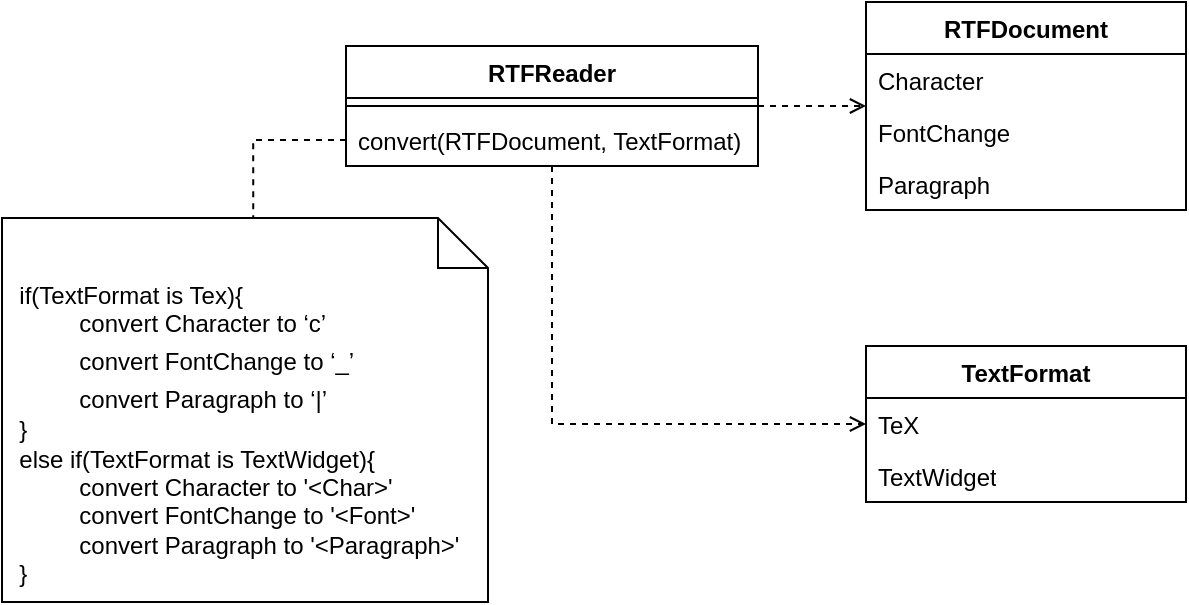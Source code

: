 <mxfile version="21.2.9" type="github" pages="2">
  <diagram name="initialDesign" id="O0G_r-xcLkvV23Vq3-Iy">
    <mxGraphModel dx="1050" dy="582" grid="0" gridSize="10" guides="1" tooltips="1" connect="1" arrows="1" fold="1" page="1" pageScale="1" pageWidth="850" pageHeight="1100" math="0" shadow="0">
      <root>
        <mxCell id="0" />
        <mxCell id="1" parent="0" />
        <mxCell id="eTXyXN_FoYmH8r40J368-11" style="edgeStyle=orthogonalEdgeStyle;rounded=0;orthogonalLoop=1;jettySize=auto;html=1;exitX=1;exitY=0.5;exitDx=0;exitDy=0;entryX=0;entryY=0.5;entryDx=0;entryDy=0;dashed=1;endArrow=open;endFill=0;" edge="1" parent="1" source="eTXyXN_FoYmH8r40J368-1" target="eTXyXN_FoYmH8r40J368-5">
          <mxGeometry relative="1" as="geometry" />
        </mxCell>
        <mxCell id="eTXyXN_FoYmH8r40J368-20" style="edgeStyle=orthogonalEdgeStyle;rounded=0;orthogonalLoop=1;jettySize=auto;html=1;exitX=0.5;exitY=1;exitDx=0;exitDy=0;entryX=0;entryY=0.5;entryDx=0;entryDy=0;dashed=1;endArrow=open;endFill=0;" edge="1" parent="1" source="eTXyXN_FoYmH8r40J368-1" target="eTXyXN_FoYmH8r40J368-12">
          <mxGeometry relative="1" as="geometry" />
        </mxCell>
        <mxCell id="eTXyXN_FoYmH8r40J368-22" style="edgeStyle=orthogonalEdgeStyle;rounded=0;orthogonalLoop=1;jettySize=auto;html=1;exitX=0;exitY=0.5;exitDx=0;exitDy=0;dashed=1;endArrow=none;endFill=0;entryX=0.517;entryY=0.023;entryDx=0;entryDy=0;entryPerimeter=0;" edge="1" parent="1" source="eTXyXN_FoYmH8r40J368-4" target="eTXyXN_FoYmH8r40J368-21">
          <mxGeometry relative="1" as="geometry">
            <mxPoint x="129" y="220" as="targetPoint" />
          </mxGeometry>
        </mxCell>
        <mxCell id="eTXyXN_FoYmH8r40J368-1" value="RTFReader" style="swimlane;fontStyle=1;align=center;verticalAlign=top;childLayout=stackLayout;horizontal=1;startSize=26;horizontalStack=0;resizeParent=1;resizeParentMax=0;resizeLast=0;collapsible=1;marginBottom=0;whiteSpace=wrap;html=1;" vertex="1" parent="1">
          <mxGeometry x="221" y="143" width="206" height="60" as="geometry">
            <mxRectangle x="261" y="143" width="100" height="30" as="alternateBounds" />
          </mxGeometry>
        </mxCell>
        <mxCell id="eTXyXN_FoYmH8r40J368-3" value="" style="line;strokeWidth=1;fillColor=none;align=left;verticalAlign=middle;spacingTop=-1;spacingLeft=3;spacingRight=3;rotatable=0;labelPosition=right;points=[];portConstraint=eastwest;strokeColor=inherit;" vertex="1" parent="eTXyXN_FoYmH8r40J368-1">
          <mxGeometry y="26" width="206" height="8" as="geometry" />
        </mxCell>
        <mxCell id="eTXyXN_FoYmH8r40J368-4" value="convert(RTFDocument, TextFormat)" style="text;strokeColor=none;fillColor=none;align=left;verticalAlign=top;spacingLeft=4;spacingRight=4;overflow=hidden;rotatable=0;points=[[0,0.5],[1,0.5]];portConstraint=eastwest;whiteSpace=wrap;html=1;" vertex="1" parent="eTXyXN_FoYmH8r40J368-1">
          <mxGeometry y="34" width="206" height="26" as="geometry" />
        </mxCell>
        <mxCell id="eTXyXN_FoYmH8r40J368-5" value="RTFDocument" style="swimlane;fontStyle=1;align=center;verticalAlign=top;childLayout=stackLayout;horizontal=1;startSize=26;horizontalStack=0;resizeParent=1;resizeParentMax=0;resizeLast=0;collapsible=1;marginBottom=0;whiteSpace=wrap;html=1;" vertex="1" parent="1">
          <mxGeometry x="481" y="121" width="160" height="104" as="geometry">
            <mxRectangle x="370" y="165" width="120" height="30" as="alternateBounds" />
          </mxGeometry>
        </mxCell>
        <mxCell id="eTXyXN_FoYmH8r40J368-6" value="Character" style="text;strokeColor=none;fillColor=none;align=left;verticalAlign=top;spacingLeft=4;spacingRight=4;overflow=hidden;rotatable=0;points=[[0,0.5],[1,0.5]];portConstraint=eastwest;whiteSpace=wrap;html=1;" vertex="1" parent="eTXyXN_FoYmH8r40J368-5">
          <mxGeometry y="26" width="160" height="26" as="geometry" />
        </mxCell>
        <mxCell id="eTXyXN_FoYmH8r40J368-9" value="FontChange" style="text;strokeColor=none;fillColor=none;align=left;verticalAlign=top;spacingLeft=4;spacingRight=4;overflow=hidden;rotatable=0;points=[[0,0.5],[1,0.5]];portConstraint=eastwest;whiteSpace=wrap;html=1;" vertex="1" parent="eTXyXN_FoYmH8r40J368-5">
          <mxGeometry y="52" width="160" height="26" as="geometry" />
        </mxCell>
        <mxCell id="eTXyXN_FoYmH8r40J368-10" value="Paragraph" style="text;strokeColor=none;fillColor=none;align=left;verticalAlign=top;spacingLeft=4;spacingRight=4;overflow=hidden;rotatable=0;points=[[0,0.5],[1,0.5]];portConstraint=eastwest;whiteSpace=wrap;html=1;" vertex="1" parent="eTXyXN_FoYmH8r40J368-5">
          <mxGeometry y="78" width="160" height="26" as="geometry" />
        </mxCell>
        <mxCell id="eTXyXN_FoYmH8r40J368-12" value="TextFormat" style="swimlane;fontStyle=1;align=center;verticalAlign=top;childLayout=stackLayout;horizontal=1;startSize=26;horizontalStack=0;resizeParent=1;resizeParentMax=0;resizeLast=0;collapsible=1;marginBottom=0;whiteSpace=wrap;html=1;" vertex="1" parent="1">
          <mxGeometry x="481" y="293" width="160" height="78" as="geometry">
            <mxRectangle x="370" y="300" width="120" height="30" as="alternateBounds" />
          </mxGeometry>
        </mxCell>
        <mxCell id="eTXyXN_FoYmH8r40J368-13" value="TeX" style="text;strokeColor=none;fillColor=none;align=left;verticalAlign=top;spacingLeft=4;spacingRight=4;overflow=hidden;rotatable=0;points=[[0,0.5],[1,0.5]];portConstraint=eastwest;whiteSpace=wrap;html=1;" vertex="1" parent="eTXyXN_FoYmH8r40J368-12">
          <mxGeometry y="26" width="160" height="26" as="geometry" />
        </mxCell>
        <mxCell id="eTXyXN_FoYmH8r40J368-14" value="TextWidget" style="text;strokeColor=none;fillColor=none;align=left;verticalAlign=top;spacingLeft=4;spacingRight=4;overflow=hidden;rotatable=0;points=[[0,0.5],[1,0.5]];portConstraint=eastwest;whiteSpace=wrap;html=1;" vertex="1" parent="eTXyXN_FoYmH8r40J368-12">
          <mxGeometry y="52" width="160" height="26" as="geometry" />
        </mxCell>
        <mxCell id="eTXyXN_FoYmH8r40J368-21" value="&amp;nbsp; if(TextFormat is Tex){&lt;br&gt;&amp;nbsp; &amp;nbsp; &amp;nbsp; &amp;nbsp; &amp;nbsp; &amp;nbsp;convert Character&amp;nbsp;to ‘c’&lt;br&gt;&lt;span style=&quot;font-size: medium;&quot;&gt;&lt;/span&gt;&amp;nbsp; &amp;nbsp; &amp;nbsp; &amp;nbsp; &amp;nbsp; &amp;nbsp;convert FontChange&amp;nbsp;to ‘_’&lt;br&gt;&lt;span style=&quot;font-size: medium;&quot;&gt;&lt;/span&gt;&amp;nbsp; &amp;nbsp; &amp;nbsp; &amp;nbsp; &amp;nbsp; &amp;nbsp;convert Paragraph&amp;nbsp;to ‘|’&lt;span style=&quot;font-size: medium;&quot;&gt;&lt;/span&gt;&lt;br&gt;&lt;div style=&quot;&quot;&gt;&amp;nbsp; }&lt;/div&gt;&lt;div style=&quot;&quot;&gt;&amp;nbsp; else if(TextFormat is TextWidget){&lt;/div&gt;&lt;div style=&quot;&quot;&gt;&amp;nbsp; &amp;nbsp; &amp;nbsp; &amp;nbsp; &amp;nbsp; &amp;nbsp;convert Character&amp;nbsp;to &#39;&amp;lt;Char&amp;gt;&#39;&lt;/div&gt;&amp;nbsp; &amp;nbsp; &amp;nbsp; &amp;nbsp; &amp;nbsp; &amp;nbsp;convert FontChange&amp;nbsp;to &#39;&amp;lt;Font&amp;gt;&#39;&lt;br&gt;&amp;nbsp; &amp;nbsp; &amp;nbsp; &amp;nbsp; &amp;nbsp; &amp;nbsp;convert Paragraph&amp;nbsp;to &#39;&amp;lt;Paragraph&amp;gt;&#39;&lt;br&gt;&lt;span style=&quot;font-size: medium;&quot;&gt;&lt;/span&gt;&lt;div style=&quot;&quot;&gt;&amp;nbsp; }&lt;/div&gt;" style="shape=note2;boundedLbl=1;whiteSpace=wrap;html=1;size=25;verticalAlign=top;align=left;" vertex="1" parent="1">
          <mxGeometry x="49" y="229" width="243" height="192" as="geometry" />
        </mxCell>
      </root>
    </mxGraphModel>
  </diagram>
  <diagram id="QQum5BAwwPmxUPZXqS6y" name="Page-2">
    <mxGraphModel dx="1050" dy="582" grid="0" gridSize="10" guides="1" tooltips="1" connect="1" arrows="1" fold="1" page="1" pageScale="1" pageWidth="850" pageHeight="1100" math="0" shadow="0">
      <root>
        <mxCell id="0" />
        <mxCell id="1" parent="0" />
        <mxCell id="JhMXqLvKe_6De1wjjEH--1" style="edgeStyle=orthogonalEdgeStyle;rounded=0;orthogonalLoop=1;jettySize=auto;html=1;exitX=1;exitY=0.5;exitDx=0;exitDy=0;entryX=0;entryY=0.5;entryDx=0;entryDy=0;dashed=1;endArrow=open;endFill=0;" edge="1" parent="1" source="JhMXqLvKe_6De1wjjEH--4" target="JhMXqLvKe_6De1wjjEH--7">
          <mxGeometry relative="1" as="geometry" />
        </mxCell>
        <mxCell id="JhMXqLvKe_6De1wjjEH--2" style="edgeStyle=orthogonalEdgeStyle;rounded=0;orthogonalLoop=1;jettySize=auto;html=1;exitX=0.5;exitY=1;exitDx=0;exitDy=0;entryX=0;entryY=0.5;entryDx=0;entryDy=0;dashed=1;endArrow=open;endFill=0;" edge="1" parent="1" source="JhMXqLvKe_6De1wjjEH--4" target="JhMXqLvKe_6De1wjjEH--25">
          <mxGeometry relative="1" as="geometry">
            <mxPoint x="481" y="319" as="targetPoint" />
          </mxGeometry>
        </mxCell>
        <mxCell id="JhMXqLvKe_6De1wjjEH--3" style="edgeStyle=orthogonalEdgeStyle;rounded=0;orthogonalLoop=1;jettySize=auto;html=1;exitX=0;exitY=0.5;exitDx=0;exitDy=0;dashed=1;endArrow=none;endFill=0;entryX=0.517;entryY=0.023;entryDx=0;entryDy=0;entryPerimeter=0;" edge="1" parent="1" source="JhMXqLvKe_6De1wjjEH--6" target="JhMXqLvKe_6De1wjjEH--14">
          <mxGeometry relative="1" as="geometry">
            <mxPoint x="129" y="220" as="targetPoint" />
          </mxGeometry>
        </mxCell>
        <mxCell id="JhMXqLvKe_6De1wjjEH--4" value="RTFReader" style="swimlane;fontStyle=1;align=center;verticalAlign=top;childLayout=stackLayout;horizontal=1;startSize=26;horizontalStack=0;resizeParent=1;resizeParentMax=0;resizeLast=0;collapsible=1;marginBottom=0;whiteSpace=wrap;html=1;" vertex="1" parent="1">
          <mxGeometry x="221" y="143" width="206" height="60" as="geometry">
            <mxRectangle x="261" y="143" width="100" height="30" as="alternateBounds" />
          </mxGeometry>
        </mxCell>
        <mxCell id="JhMXqLvKe_6De1wjjEH--5" value="" style="line;strokeWidth=1;fillColor=none;align=left;verticalAlign=middle;spacingTop=-1;spacingLeft=3;spacingRight=3;rotatable=0;labelPosition=right;points=[];portConstraint=eastwest;strokeColor=inherit;" vertex="1" parent="JhMXqLvKe_6De1wjjEH--4">
          <mxGeometry y="26" width="206" height="8" as="geometry" />
        </mxCell>
        <mxCell id="JhMXqLvKe_6De1wjjEH--6" value="convert(RTFDocument, TextFormat)" style="text;strokeColor=none;fillColor=none;align=left;verticalAlign=top;spacingLeft=4;spacingRight=4;overflow=hidden;rotatable=0;points=[[0,0.5],[1,0.5]];portConstraint=eastwest;whiteSpace=wrap;html=1;" vertex="1" parent="JhMXqLvKe_6De1wjjEH--4">
          <mxGeometry y="34" width="206" height="26" as="geometry" />
        </mxCell>
        <mxCell id="JhMXqLvKe_6De1wjjEH--7" value="RTFDocument" style="swimlane;fontStyle=1;align=center;verticalAlign=top;childLayout=stackLayout;horizontal=1;startSize=26;horizontalStack=0;resizeParent=1;resizeParentMax=0;resizeLast=0;collapsible=1;marginBottom=0;whiteSpace=wrap;html=1;" vertex="1" parent="1">
          <mxGeometry x="481" y="121" width="160" height="104" as="geometry">
            <mxRectangle x="370" y="165" width="120" height="30" as="alternateBounds" />
          </mxGeometry>
        </mxCell>
        <mxCell id="JhMXqLvKe_6De1wjjEH--8" value="Character" style="text;strokeColor=none;fillColor=none;align=left;verticalAlign=top;spacingLeft=4;spacingRight=4;overflow=hidden;rotatable=0;points=[[0,0.5],[1,0.5]];portConstraint=eastwest;whiteSpace=wrap;html=1;" vertex="1" parent="JhMXqLvKe_6De1wjjEH--7">
          <mxGeometry y="26" width="160" height="26" as="geometry" />
        </mxCell>
        <mxCell id="JhMXqLvKe_6De1wjjEH--9" value="FontChange" style="text;strokeColor=none;fillColor=none;align=left;verticalAlign=top;spacingLeft=4;spacingRight=4;overflow=hidden;rotatable=0;points=[[0,0.5],[1,0.5]];portConstraint=eastwest;whiteSpace=wrap;html=1;" vertex="1" parent="JhMXqLvKe_6De1wjjEH--7">
          <mxGeometry y="52" width="160" height="26" as="geometry" />
        </mxCell>
        <mxCell id="JhMXqLvKe_6De1wjjEH--10" value="Paragraph" style="text;strokeColor=none;fillColor=none;align=left;verticalAlign=top;spacingLeft=4;spacingRight=4;overflow=hidden;rotatable=0;points=[[0,0.5],[1,0.5]];portConstraint=eastwest;whiteSpace=wrap;html=1;" vertex="1" parent="JhMXqLvKe_6De1wjjEH--7">
          <mxGeometry y="78" width="160" height="26" as="geometry" />
        </mxCell>
        <mxCell id="JhMXqLvKe_6De1wjjEH--14" value="&amp;nbsp; if(TextFormat is Tex){&lt;br&gt;&amp;nbsp; &amp;nbsp; &amp;nbsp; &amp;nbsp; &amp;nbsp; &amp;nbsp;convert Character&amp;nbsp;to ‘c’&lt;br&gt;&lt;span style=&quot;font-size: medium;&quot;&gt;&lt;/span&gt;&amp;nbsp; &amp;nbsp; &amp;nbsp; &amp;nbsp; &amp;nbsp; &amp;nbsp;convert FontChange&amp;nbsp;to ‘_’&lt;br&gt;&lt;span style=&quot;font-size: medium;&quot;&gt;&lt;/span&gt;&amp;nbsp; &amp;nbsp; &amp;nbsp; &amp;nbsp; &amp;nbsp; &amp;nbsp;convert Paragraph&amp;nbsp;to ‘|’&lt;span style=&quot;font-size: medium;&quot;&gt;&lt;/span&gt;&lt;br&gt;&lt;div style=&quot;&quot;&gt;&amp;nbsp; }&lt;/div&gt;&lt;div style=&quot;&quot;&gt;&amp;nbsp; else if(TextFormat is TextWidget){&lt;/div&gt;&lt;div style=&quot;&quot;&gt;&amp;nbsp; &amp;nbsp; &amp;nbsp; &amp;nbsp; &amp;nbsp; &amp;nbsp;convert Character&amp;nbsp;to &#39;&amp;lt;Char&amp;gt;&#39;&lt;/div&gt;&amp;nbsp; &amp;nbsp; &amp;nbsp; &amp;nbsp; &amp;nbsp; &amp;nbsp;convert FontChange&amp;nbsp;to &#39;&amp;lt;Font&amp;gt;&#39;&lt;br&gt;&amp;nbsp; &amp;nbsp; &amp;nbsp; &amp;nbsp; &amp;nbsp; &amp;nbsp;convert Paragraph&amp;nbsp;to &#39;&amp;lt;Paragraph&amp;gt;&#39;&lt;br&gt;&lt;span style=&quot;font-size: medium;&quot;&gt;&lt;/span&gt;&lt;div style=&quot;&quot;&gt;&amp;nbsp; }&lt;/div&gt;" style="shape=note2;boundedLbl=1;whiteSpace=wrap;html=1;size=25;verticalAlign=top;align=left;" vertex="1" parent="1">
          <mxGeometry x="49" y="229" width="243" height="192" as="geometry" />
        </mxCell>
        <mxCell id="JhMXqLvKe_6De1wjjEH--26" style="edgeStyle=orthogonalEdgeStyle;rounded=0;orthogonalLoop=1;jettySize=auto;html=1;exitX=0.5;exitY=0;exitDx=0;exitDy=0;entryX=0.5;entryY=1;entryDx=0;entryDy=0;dashed=1;endArrow=block;endFill=0;" edge="1" parent="1" source="JhMXqLvKe_6De1wjjEH--15" target="JhMXqLvKe_6De1wjjEH--25">
          <mxGeometry relative="1" as="geometry" />
        </mxCell>
        <mxCell id="JhMXqLvKe_6De1wjjEH--15" value="Tex" style="swimlane;fontStyle=1;align=center;verticalAlign=top;childLayout=stackLayout;horizontal=1;startSize=26;horizontalStack=0;resizeParent=1;resizeParentMax=0;resizeLast=0;collapsible=1;marginBottom=0;whiteSpace=wrap;html=1;" vertex="1" parent="1">
          <mxGeometry x="388" y="434" width="160" height="52" as="geometry">
            <mxRectangle x="370" y="300" width="120" height="30" as="alternateBounds" />
          </mxGeometry>
        </mxCell>
        <mxCell id="JhMXqLvKe_6De1wjjEH--16" value="convert()" style="text;strokeColor=none;fillColor=none;align=left;verticalAlign=top;spacingLeft=4;spacingRight=4;overflow=hidden;rotatable=0;points=[[0,0.5],[1,0.5]];portConstraint=eastwest;whiteSpace=wrap;html=1;" vertex="1" parent="JhMXqLvKe_6De1wjjEH--15">
          <mxGeometry y="26" width="160" height="26" as="geometry" />
        </mxCell>
        <mxCell id="JhMXqLvKe_6De1wjjEH--27" style="edgeStyle=orthogonalEdgeStyle;rounded=0;orthogonalLoop=1;jettySize=auto;html=1;exitX=0.5;exitY=0;exitDx=0;exitDy=0;entryX=0.5;entryY=1;entryDx=0;entryDy=0;endArrow=block;endFill=0;dashed=1;" edge="1" parent="1" source="JhMXqLvKe_6De1wjjEH--18" target="JhMXqLvKe_6De1wjjEH--25">
          <mxGeometry relative="1" as="geometry" />
        </mxCell>
        <mxCell id="JhMXqLvKe_6De1wjjEH--18" value="TextWidget" style="swimlane;fontStyle=1;align=center;verticalAlign=top;childLayout=stackLayout;horizontal=1;startSize=26;horizontalStack=0;resizeParent=1;resizeParentMax=0;resizeLast=0;collapsible=1;marginBottom=0;whiteSpace=wrap;html=1;" vertex="1" parent="1">
          <mxGeometry x="598" y="434" width="160" height="52" as="geometry">
            <mxRectangle x="370" y="300" width="120" height="30" as="alternateBounds" />
          </mxGeometry>
        </mxCell>
        <mxCell id="JhMXqLvKe_6De1wjjEH--19" value="convert()" style="text;strokeColor=none;fillColor=none;align=left;verticalAlign=top;spacingLeft=4;spacingRight=4;overflow=hidden;rotatable=0;points=[[0,0.5],[1,0.5]];portConstraint=eastwest;whiteSpace=wrap;html=1;" vertex="1" parent="JhMXqLvKe_6De1wjjEH--18">
          <mxGeometry y="26" width="160" height="26" as="geometry" />
        </mxCell>
        <mxCell id="JhMXqLvKe_6De1wjjEH--25" value="&lt;p style=&quot;margin:0px;margin-top:4px;text-align:center;&quot;&gt;&lt;i&gt;&amp;lt;&amp;lt;Interface&amp;gt;&amp;gt;&lt;/i&gt;&lt;br&gt;&lt;b&gt;TextFormat&lt;/b&gt;&lt;/p&gt;&lt;hr size=&quot;1&quot;&gt;&lt;p style=&quot;margin:0px;margin-left:4px;&quot;&gt;convert()&lt;/p&gt;" style="verticalAlign=top;align=left;overflow=fill;fontSize=12;fontFamily=Helvetica;html=1;whiteSpace=wrap;" vertex="1" parent="1">
          <mxGeometry x="481" y="275" width="159" height="67" as="geometry" />
        </mxCell>
      </root>
    </mxGraphModel>
  </diagram>
</mxfile>
